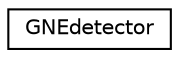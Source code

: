 digraph "Graphical Class Hierarchy"
{
  edge [fontname="Helvetica",fontsize="10",labelfontname="Helvetica",labelfontsize="10"];
  node [fontname="Helvetica",fontsize="10",shape=record];
  rankdir="LR";
  Node0 [label="GNEdetector",height=0.2,width=0.4,color="black", fillcolor="white", style="filled",URL="$da/d37/class_g_n_edetector.html"];
}
